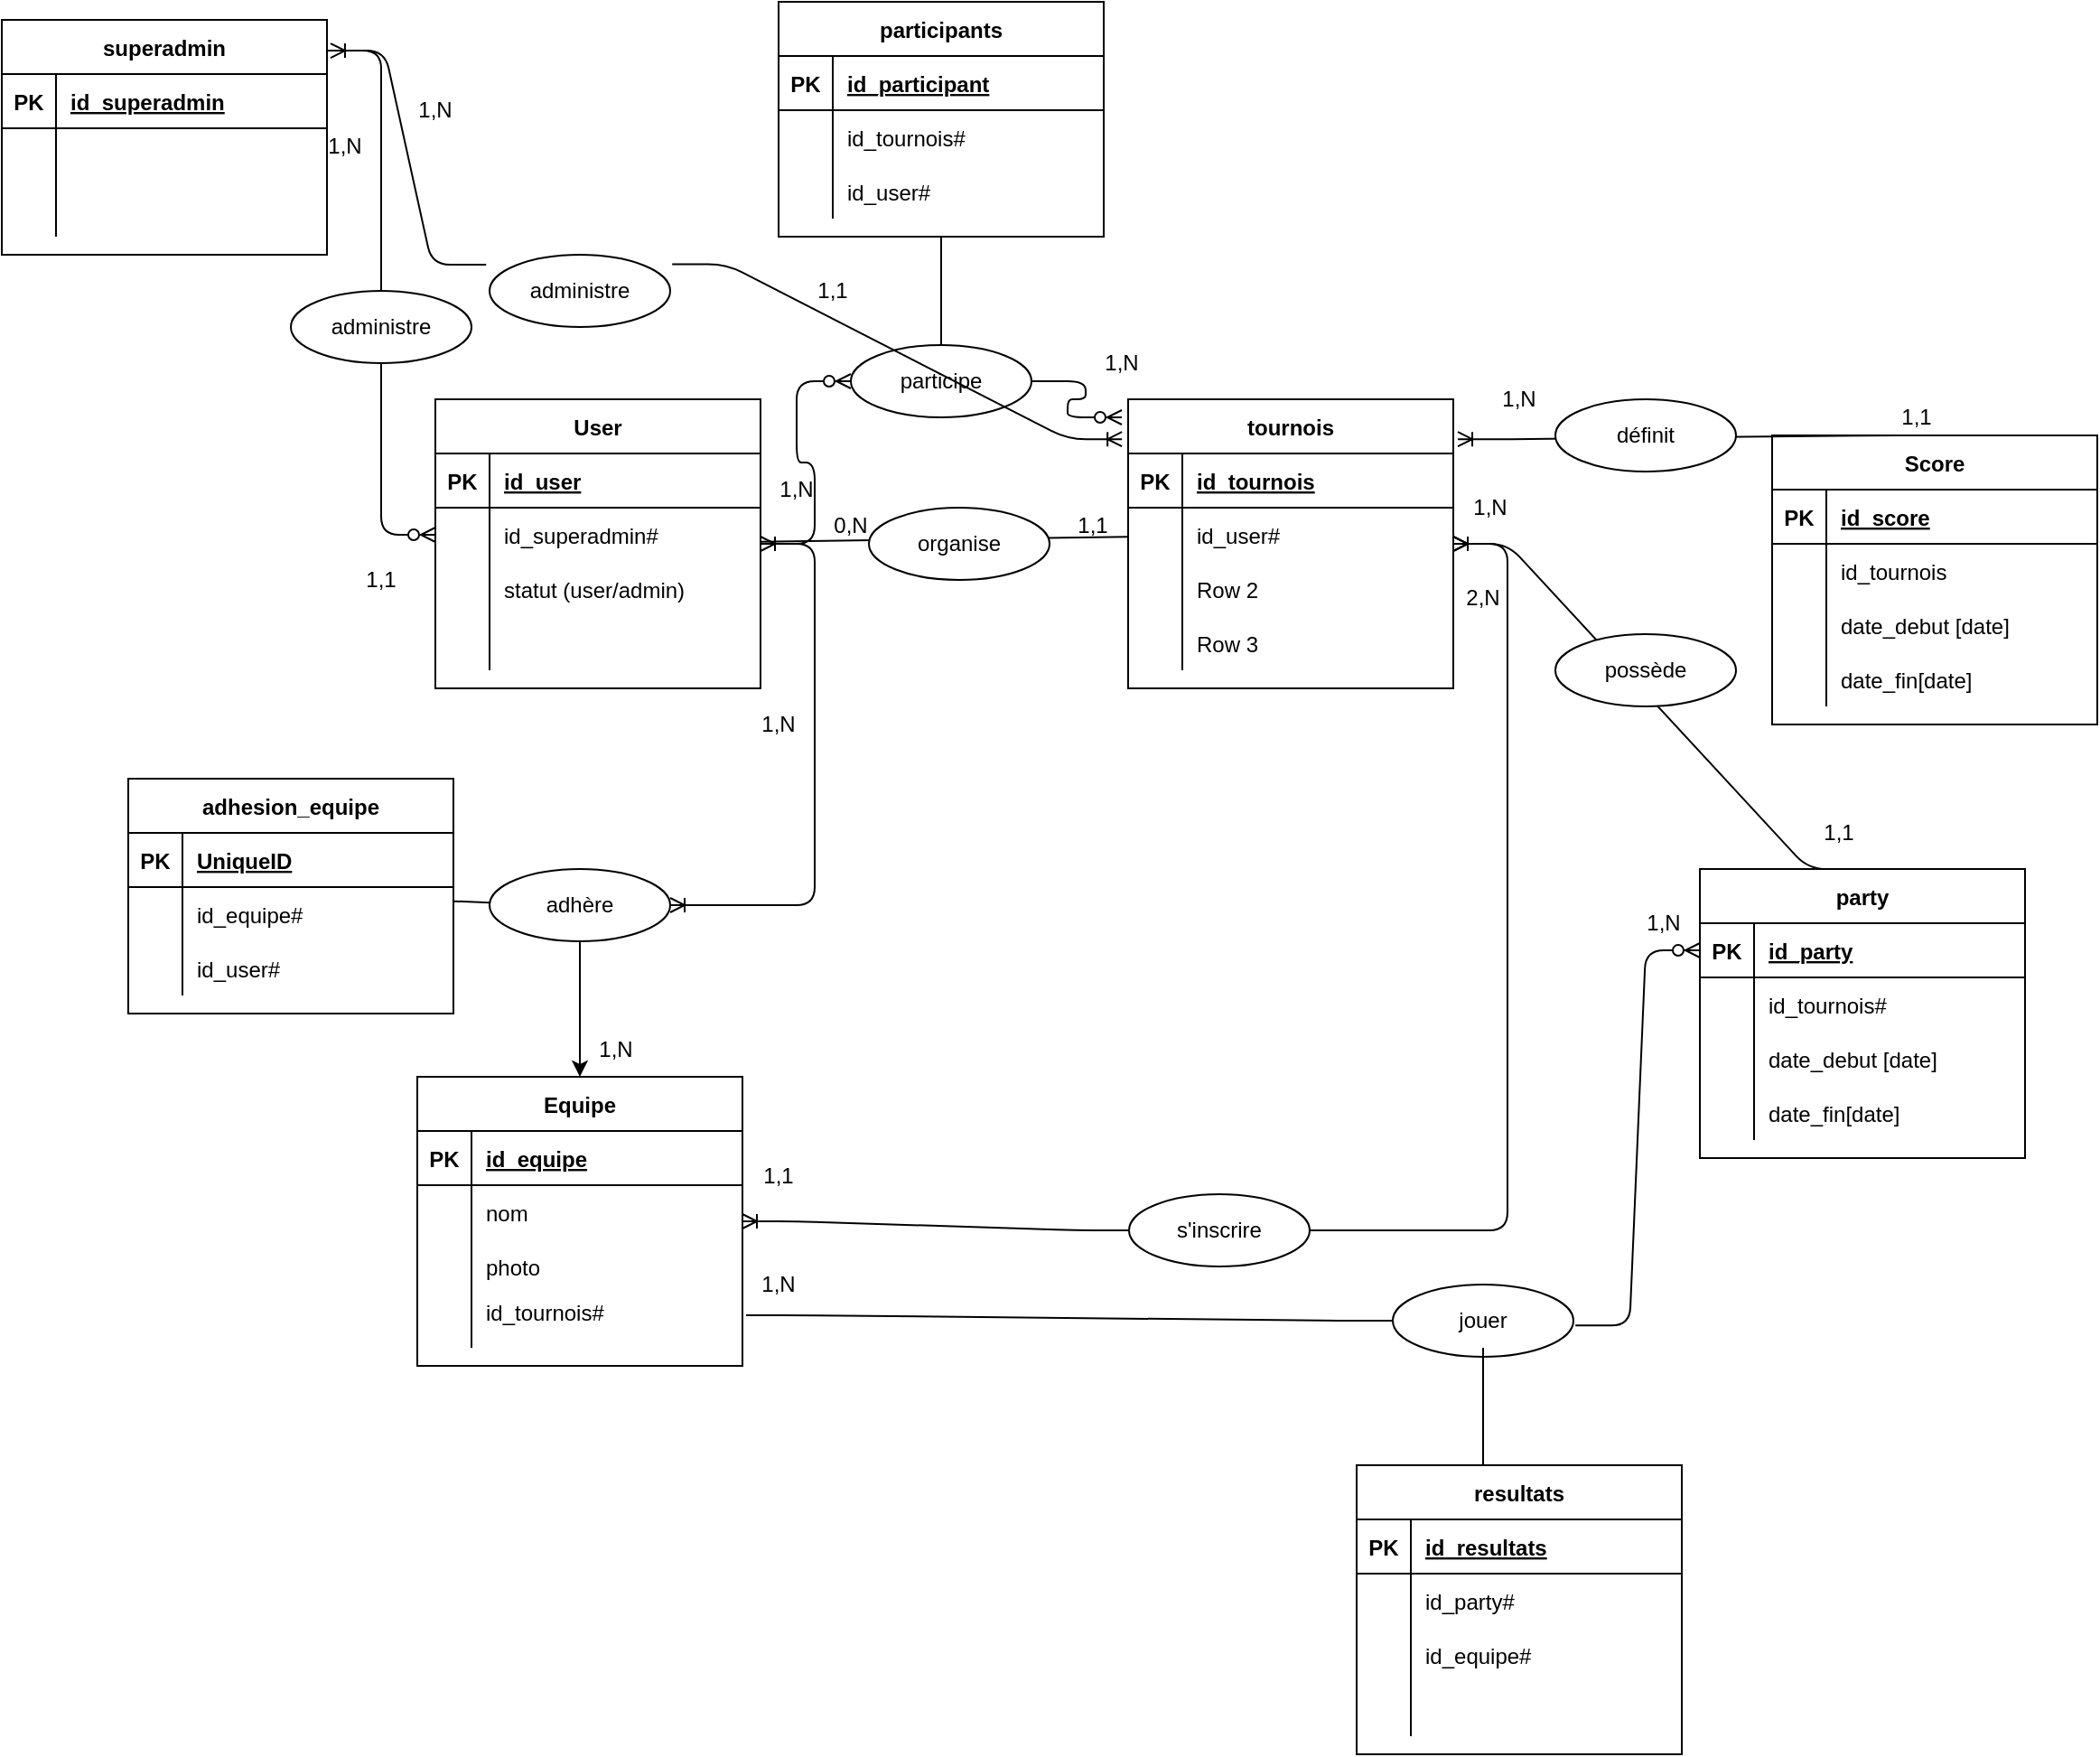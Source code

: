 <mxfile version="15.0.2" type="github">
  <diagram id="LHHhkdgvJ5AZlRCK52b9" name="Page-1">
    <mxGraphModel dx="1929" dy="572" grid="1" gridSize="10" guides="1" tooltips="1" connect="1" arrows="1" fold="1" page="1" pageScale="1" pageWidth="827" pageHeight="1169" math="0" shadow="0">
      <root>
        <mxCell id="0" />
        <mxCell id="1" parent="0" />
        <mxCell id="ABMfCjns19csXs6lVHj8-6" value="User" style="shape=table;startSize=30;container=1;collapsible=1;childLayout=tableLayout;fixedRows=1;rowLines=0;fontStyle=1;align=center;resizeLast=1;" parent="1" vertex="1">
          <mxGeometry x="50" y="360" width="180" height="160" as="geometry" />
        </mxCell>
        <mxCell id="ABMfCjns19csXs6lVHj8-7" value="" style="shape=partialRectangle;collapsible=0;dropTarget=0;pointerEvents=0;fillColor=none;top=0;left=0;bottom=1;right=0;points=[[0,0.5],[1,0.5]];portConstraint=eastwest;" parent="ABMfCjns19csXs6lVHj8-6" vertex="1">
          <mxGeometry y="30" width="180" height="30" as="geometry" />
        </mxCell>
        <mxCell id="ABMfCjns19csXs6lVHj8-8" value="PK" style="shape=partialRectangle;connectable=0;fillColor=none;top=0;left=0;bottom=0;right=0;fontStyle=1;overflow=hidden;" parent="ABMfCjns19csXs6lVHj8-7" vertex="1">
          <mxGeometry width="30" height="30" as="geometry" />
        </mxCell>
        <mxCell id="ABMfCjns19csXs6lVHj8-9" value="id_user" style="shape=partialRectangle;connectable=0;fillColor=none;top=0;left=0;bottom=0;right=0;align=left;spacingLeft=6;fontStyle=5;overflow=hidden;" parent="ABMfCjns19csXs6lVHj8-7" vertex="1">
          <mxGeometry x="30" width="150" height="30" as="geometry" />
        </mxCell>
        <mxCell id="ABMfCjns19csXs6lVHj8-10" value="" style="shape=partialRectangle;collapsible=0;dropTarget=0;pointerEvents=0;fillColor=none;top=0;left=0;bottom=0;right=0;points=[[0,0.5],[1,0.5]];portConstraint=eastwest;" parent="ABMfCjns19csXs6lVHj8-6" vertex="1">
          <mxGeometry y="60" width="180" height="30" as="geometry" />
        </mxCell>
        <mxCell id="ABMfCjns19csXs6lVHj8-11" value="" style="shape=partialRectangle;connectable=0;fillColor=none;top=0;left=0;bottom=0;right=0;editable=1;overflow=hidden;" parent="ABMfCjns19csXs6lVHj8-10" vertex="1">
          <mxGeometry width="30" height="30" as="geometry" />
        </mxCell>
        <mxCell id="ABMfCjns19csXs6lVHj8-12" value="id_superadmin#" style="shape=partialRectangle;connectable=0;fillColor=none;top=0;left=0;bottom=0;right=0;align=left;spacingLeft=6;overflow=hidden;" parent="ABMfCjns19csXs6lVHj8-10" vertex="1">
          <mxGeometry x="30" width="150" height="30" as="geometry" />
        </mxCell>
        <mxCell id="ABMfCjns19csXs6lVHj8-13" value="" style="shape=partialRectangle;collapsible=0;dropTarget=0;pointerEvents=0;fillColor=none;top=0;left=0;bottom=0;right=0;points=[[0,0.5],[1,0.5]];portConstraint=eastwest;" parent="ABMfCjns19csXs6lVHj8-6" vertex="1">
          <mxGeometry y="90" width="180" height="30" as="geometry" />
        </mxCell>
        <mxCell id="ABMfCjns19csXs6lVHj8-14" value="" style="shape=partialRectangle;connectable=0;fillColor=none;top=0;left=0;bottom=0;right=0;editable=1;overflow=hidden;" parent="ABMfCjns19csXs6lVHj8-13" vertex="1">
          <mxGeometry width="30" height="30" as="geometry" />
        </mxCell>
        <mxCell id="ABMfCjns19csXs6lVHj8-15" value="statut (user/admin)" style="shape=partialRectangle;connectable=0;fillColor=none;top=0;left=0;bottom=0;right=0;align=left;spacingLeft=6;overflow=hidden;" parent="ABMfCjns19csXs6lVHj8-13" vertex="1">
          <mxGeometry x="30" width="150" height="30" as="geometry" />
        </mxCell>
        <mxCell id="ABMfCjns19csXs6lVHj8-16" value="" style="shape=partialRectangle;collapsible=0;dropTarget=0;pointerEvents=0;fillColor=none;top=0;left=0;bottom=0;right=0;points=[[0,0.5],[1,0.5]];portConstraint=eastwest;" parent="ABMfCjns19csXs6lVHj8-6" vertex="1">
          <mxGeometry y="120" width="180" height="30" as="geometry" />
        </mxCell>
        <mxCell id="ABMfCjns19csXs6lVHj8-17" value="" style="shape=partialRectangle;connectable=0;fillColor=none;top=0;left=0;bottom=0;right=0;editable=1;overflow=hidden;" parent="ABMfCjns19csXs6lVHj8-16" vertex="1">
          <mxGeometry width="30" height="30" as="geometry" />
        </mxCell>
        <mxCell id="ABMfCjns19csXs6lVHj8-18" value="" style="shape=partialRectangle;connectable=0;fillColor=none;top=0;left=0;bottom=0;right=0;align=left;spacingLeft=6;overflow=hidden;" parent="ABMfCjns19csXs6lVHj8-16" vertex="1">
          <mxGeometry x="30" width="150" height="30" as="geometry" />
        </mxCell>
        <mxCell id="ABMfCjns19csXs6lVHj8-19" value="tournois" style="shape=table;startSize=30;container=1;collapsible=1;childLayout=tableLayout;fixedRows=1;rowLines=0;fontStyle=1;align=center;resizeLast=1;" parent="1" vertex="1">
          <mxGeometry x="433.5" y="360" width="180" height="160" as="geometry" />
        </mxCell>
        <mxCell id="ABMfCjns19csXs6lVHj8-20" value="" style="shape=partialRectangle;collapsible=0;dropTarget=0;pointerEvents=0;fillColor=none;top=0;left=0;bottom=1;right=0;points=[[0,0.5],[1,0.5]];portConstraint=eastwest;" parent="ABMfCjns19csXs6lVHj8-19" vertex="1">
          <mxGeometry y="30" width="180" height="30" as="geometry" />
        </mxCell>
        <mxCell id="ABMfCjns19csXs6lVHj8-21" value="PK" style="shape=partialRectangle;connectable=0;fillColor=none;top=0;left=0;bottom=0;right=0;fontStyle=1;overflow=hidden;" parent="ABMfCjns19csXs6lVHj8-20" vertex="1">
          <mxGeometry width="30" height="30" as="geometry" />
        </mxCell>
        <mxCell id="ABMfCjns19csXs6lVHj8-22" value="id_tournois" style="shape=partialRectangle;connectable=0;fillColor=none;top=0;left=0;bottom=0;right=0;align=left;spacingLeft=6;fontStyle=5;overflow=hidden;" parent="ABMfCjns19csXs6lVHj8-20" vertex="1">
          <mxGeometry x="30" width="150" height="30" as="geometry" />
        </mxCell>
        <mxCell id="ABMfCjns19csXs6lVHj8-23" value="" style="shape=partialRectangle;collapsible=0;dropTarget=0;pointerEvents=0;fillColor=none;top=0;left=0;bottom=0;right=0;points=[[0,0.5],[1,0.5]];portConstraint=eastwest;" parent="ABMfCjns19csXs6lVHj8-19" vertex="1">
          <mxGeometry y="60" width="180" height="30" as="geometry" />
        </mxCell>
        <mxCell id="ABMfCjns19csXs6lVHj8-24" value="" style="shape=partialRectangle;connectable=0;fillColor=none;top=0;left=0;bottom=0;right=0;editable=1;overflow=hidden;" parent="ABMfCjns19csXs6lVHj8-23" vertex="1">
          <mxGeometry width="30" height="30" as="geometry" />
        </mxCell>
        <mxCell id="ABMfCjns19csXs6lVHj8-25" value="id_user#" style="shape=partialRectangle;connectable=0;fillColor=none;top=0;left=0;bottom=0;right=0;align=left;spacingLeft=6;overflow=hidden;" parent="ABMfCjns19csXs6lVHj8-23" vertex="1">
          <mxGeometry x="30" width="150" height="30" as="geometry" />
        </mxCell>
        <mxCell id="ABMfCjns19csXs6lVHj8-26" value="" style="shape=partialRectangle;collapsible=0;dropTarget=0;pointerEvents=0;fillColor=none;top=0;left=0;bottom=0;right=0;points=[[0,0.5],[1,0.5]];portConstraint=eastwest;" parent="ABMfCjns19csXs6lVHj8-19" vertex="1">
          <mxGeometry y="90" width="180" height="30" as="geometry" />
        </mxCell>
        <mxCell id="ABMfCjns19csXs6lVHj8-27" value="" style="shape=partialRectangle;connectable=0;fillColor=none;top=0;left=0;bottom=0;right=0;editable=1;overflow=hidden;" parent="ABMfCjns19csXs6lVHj8-26" vertex="1">
          <mxGeometry width="30" height="30" as="geometry" />
        </mxCell>
        <mxCell id="ABMfCjns19csXs6lVHj8-28" value="Row 2" style="shape=partialRectangle;connectable=0;fillColor=none;top=0;left=0;bottom=0;right=0;align=left;spacingLeft=6;overflow=hidden;" parent="ABMfCjns19csXs6lVHj8-26" vertex="1">
          <mxGeometry x="30" width="150" height="30" as="geometry" />
        </mxCell>
        <mxCell id="ABMfCjns19csXs6lVHj8-29" value="" style="shape=partialRectangle;collapsible=0;dropTarget=0;pointerEvents=0;fillColor=none;top=0;left=0;bottom=0;right=0;points=[[0,0.5],[1,0.5]];portConstraint=eastwest;" parent="ABMfCjns19csXs6lVHj8-19" vertex="1">
          <mxGeometry y="120" width="180" height="30" as="geometry" />
        </mxCell>
        <mxCell id="ABMfCjns19csXs6lVHj8-30" value="" style="shape=partialRectangle;connectable=0;fillColor=none;top=0;left=0;bottom=0;right=0;editable=1;overflow=hidden;" parent="ABMfCjns19csXs6lVHj8-29" vertex="1">
          <mxGeometry width="30" height="30" as="geometry" />
        </mxCell>
        <mxCell id="ABMfCjns19csXs6lVHj8-31" value="Row 3" style="shape=partialRectangle;connectable=0;fillColor=none;top=0;left=0;bottom=0;right=0;align=left;spacingLeft=6;overflow=hidden;" parent="ABMfCjns19csXs6lVHj8-29" vertex="1">
          <mxGeometry x="30" width="150" height="30" as="geometry" />
        </mxCell>
        <mxCell id="ABMfCjns19csXs6lVHj8-37" value="" style="endArrow=none;html=1;rounded=0;" parent="1" source="ABMfCjns19csXs6lVHj8-6" target="ABMfCjns19csXs6lVHj8-23" edge="1">
          <mxGeometry relative="1" as="geometry">
            <mxPoint x="230" y="440" as="sourcePoint" />
            <mxPoint x="370" y="440" as="targetPoint" />
          </mxGeometry>
        </mxCell>
        <mxCell id="ABMfCjns19csXs6lVHj8-33" value="organise" style="ellipse;whiteSpace=wrap;html=1;align=center;" parent="1" vertex="1">
          <mxGeometry x="290" y="420" width="100" height="40" as="geometry" />
        </mxCell>
        <mxCell id="ABMfCjns19csXs6lVHj8-38" value="1,N" style="text;html=1;strokeColor=none;fillColor=none;align=center;verticalAlign=middle;whiteSpace=wrap;rounded=0;" parent="1" vertex="1">
          <mxGeometry x="613.5" y="410" width="40" height="20" as="geometry" />
        </mxCell>
        <mxCell id="ABMfCjns19csXs6lVHj8-39" value="1,1" style="text;html=1;strokeColor=none;fillColor=none;align=center;verticalAlign=middle;whiteSpace=wrap;rounded=0;" parent="1" vertex="1">
          <mxGeometry x="394" y="420" width="40" height="20" as="geometry" />
        </mxCell>
        <mxCell id="ABMfCjns19csXs6lVHj8-40" value="party" style="shape=table;startSize=30;container=1;collapsible=1;childLayout=tableLayout;fixedRows=1;rowLines=0;fontStyle=1;align=center;resizeLast=1;" parent="1" vertex="1">
          <mxGeometry x="750" y="620" width="180" height="160" as="geometry" />
        </mxCell>
        <mxCell id="ABMfCjns19csXs6lVHj8-41" value="" style="shape=partialRectangle;collapsible=0;dropTarget=0;pointerEvents=0;fillColor=none;top=0;left=0;bottom=1;right=0;points=[[0,0.5],[1,0.5]];portConstraint=eastwest;" parent="ABMfCjns19csXs6lVHj8-40" vertex="1">
          <mxGeometry y="30" width="180" height="30" as="geometry" />
        </mxCell>
        <mxCell id="ABMfCjns19csXs6lVHj8-42" value="PK" style="shape=partialRectangle;connectable=0;fillColor=none;top=0;left=0;bottom=0;right=0;fontStyle=1;overflow=hidden;" parent="ABMfCjns19csXs6lVHj8-41" vertex="1">
          <mxGeometry width="30" height="30" as="geometry" />
        </mxCell>
        <mxCell id="ABMfCjns19csXs6lVHj8-43" value="id_party" style="shape=partialRectangle;connectable=0;fillColor=none;top=0;left=0;bottom=0;right=0;align=left;spacingLeft=6;fontStyle=5;overflow=hidden;" parent="ABMfCjns19csXs6lVHj8-41" vertex="1">
          <mxGeometry x="30" width="150" height="30" as="geometry" />
        </mxCell>
        <mxCell id="ABMfCjns19csXs6lVHj8-44" value="" style="shape=partialRectangle;collapsible=0;dropTarget=0;pointerEvents=0;fillColor=none;top=0;left=0;bottom=0;right=0;points=[[0,0.5],[1,0.5]];portConstraint=eastwest;" parent="ABMfCjns19csXs6lVHj8-40" vertex="1">
          <mxGeometry y="60" width="180" height="30" as="geometry" />
        </mxCell>
        <mxCell id="ABMfCjns19csXs6lVHj8-45" value="" style="shape=partialRectangle;connectable=0;fillColor=none;top=0;left=0;bottom=0;right=0;editable=1;overflow=hidden;" parent="ABMfCjns19csXs6lVHj8-44" vertex="1">
          <mxGeometry width="30" height="30" as="geometry" />
        </mxCell>
        <mxCell id="ABMfCjns19csXs6lVHj8-46" value="id_tournois#" style="shape=partialRectangle;connectable=0;fillColor=none;top=0;left=0;bottom=0;right=0;align=left;spacingLeft=6;overflow=hidden;" parent="ABMfCjns19csXs6lVHj8-44" vertex="1">
          <mxGeometry x="30" width="150" height="30" as="geometry" />
        </mxCell>
        <mxCell id="ABMfCjns19csXs6lVHj8-47" value="" style="shape=partialRectangle;collapsible=0;dropTarget=0;pointerEvents=0;fillColor=none;top=0;left=0;bottom=0;right=0;points=[[0,0.5],[1,0.5]];portConstraint=eastwest;" parent="ABMfCjns19csXs6lVHj8-40" vertex="1">
          <mxGeometry y="90" width="180" height="30" as="geometry" />
        </mxCell>
        <mxCell id="ABMfCjns19csXs6lVHj8-48" value="" style="shape=partialRectangle;connectable=0;fillColor=none;top=0;left=0;bottom=0;right=0;editable=1;overflow=hidden;" parent="ABMfCjns19csXs6lVHj8-47" vertex="1">
          <mxGeometry width="30" height="30" as="geometry" />
        </mxCell>
        <mxCell id="ABMfCjns19csXs6lVHj8-49" value="date_debut [date]" style="shape=partialRectangle;connectable=0;fillColor=none;top=0;left=0;bottom=0;right=0;align=left;spacingLeft=6;overflow=hidden;" parent="ABMfCjns19csXs6lVHj8-47" vertex="1">
          <mxGeometry x="30" width="150" height="30" as="geometry" />
        </mxCell>
        <mxCell id="ABMfCjns19csXs6lVHj8-50" value="" style="shape=partialRectangle;collapsible=0;dropTarget=0;pointerEvents=0;fillColor=none;top=0;left=0;bottom=0;right=0;points=[[0,0.5],[1,0.5]];portConstraint=eastwest;" parent="ABMfCjns19csXs6lVHj8-40" vertex="1">
          <mxGeometry y="120" width="180" height="30" as="geometry" />
        </mxCell>
        <mxCell id="ABMfCjns19csXs6lVHj8-51" value="" style="shape=partialRectangle;connectable=0;fillColor=none;top=0;left=0;bottom=0;right=0;editable=1;overflow=hidden;" parent="ABMfCjns19csXs6lVHj8-50" vertex="1">
          <mxGeometry width="30" height="30" as="geometry" />
        </mxCell>
        <mxCell id="ABMfCjns19csXs6lVHj8-52" value="date_fin[date]" style="shape=partialRectangle;connectable=0;fillColor=none;top=0;left=0;bottom=0;right=0;align=left;spacingLeft=6;overflow=hidden;" parent="ABMfCjns19csXs6lVHj8-50" vertex="1">
          <mxGeometry x="30" width="150" height="30" as="geometry" />
        </mxCell>
        <mxCell id="ABMfCjns19csXs6lVHj8-57" value="0,N" style="text;html=1;strokeColor=none;fillColor=none;align=center;verticalAlign=middle;whiteSpace=wrap;rounded=0;" parent="1" vertex="1">
          <mxGeometry x="260" y="420" width="40" height="20" as="geometry" />
        </mxCell>
        <mxCell id="ABMfCjns19csXs6lVHj8-58" value="1,1" style="text;html=1;strokeColor=none;fillColor=none;align=center;verticalAlign=middle;whiteSpace=wrap;rounded=0;" parent="1" vertex="1">
          <mxGeometry x="807" y="590" width="40" height="20" as="geometry" />
        </mxCell>
        <mxCell id="ABMfCjns19csXs6lVHj8-65" value="" style="edgeStyle=entityRelationEdgeStyle;fontSize=12;html=1;endArrow=ERoneToMany;exitX=0.5;exitY=0;exitDx=0;exitDy=0;" parent="1" source="ABMfCjns19csXs6lVHj8-40" target="ABMfCjns19csXs6lVHj8-19" edge="1">
          <mxGeometry width="100" height="100" relative="1" as="geometry">
            <mxPoint x="380" y="650" as="sourcePoint" />
            <mxPoint x="600" y="380" as="targetPoint" />
          </mxGeometry>
        </mxCell>
        <mxCell id="ABMfCjns19csXs6lVHj8-69" value="1,N" style="text;html=1;strokeColor=none;fillColor=none;align=center;verticalAlign=middle;whiteSpace=wrap;rounded=0;" parent="1" vertex="1">
          <mxGeometry x="630" y="350" width="40" height="20" as="geometry" />
        </mxCell>
        <mxCell id="ABMfCjns19csXs6lVHj8-70" value="Score" style="shape=table;startSize=30;container=1;collapsible=1;childLayout=tableLayout;fixedRows=1;rowLines=0;fontStyle=1;align=center;resizeLast=1;" parent="1" vertex="1">
          <mxGeometry x="790" y="380" width="180" height="160" as="geometry" />
        </mxCell>
        <mxCell id="ABMfCjns19csXs6lVHj8-71" value="" style="shape=partialRectangle;collapsible=0;dropTarget=0;pointerEvents=0;fillColor=none;top=0;left=0;bottom=1;right=0;points=[[0,0.5],[1,0.5]];portConstraint=eastwest;" parent="ABMfCjns19csXs6lVHj8-70" vertex="1">
          <mxGeometry y="30" width="180" height="30" as="geometry" />
        </mxCell>
        <mxCell id="ABMfCjns19csXs6lVHj8-72" value="PK" style="shape=partialRectangle;connectable=0;fillColor=none;top=0;left=0;bottom=0;right=0;fontStyle=1;overflow=hidden;" parent="ABMfCjns19csXs6lVHj8-71" vertex="1">
          <mxGeometry width="30" height="30" as="geometry" />
        </mxCell>
        <mxCell id="ABMfCjns19csXs6lVHj8-73" value="id_score" style="shape=partialRectangle;connectable=0;fillColor=none;top=0;left=0;bottom=0;right=0;align=left;spacingLeft=6;fontStyle=5;overflow=hidden;" parent="ABMfCjns19csXs6lVHj8-71" vertex="1">
          <mxGeometry x="30" width="150" height="30" as="geometry" />
        </mxCell>
        <mxCell id="ABMfCjns19csXs6lVHj8-74" value="" style="shape=partialRectangle;collapsible=0;dropTarget=0;pointerEvents=0;fillColor=none;top=0;left=0;bottom=0;right=0;points=[[0,0.5],[1,0.5]];portConstraint=eastwest;" parent="ABMfCjns19csXs6lVHj8-70" vertex="1">
          <mxGeometry y="60" width="180" height="30" as="geometry" />
        </mxCell>
        <mxCell id="ABMfCjns19csXs6lVHj8-75" value="" style="shape=partialRectangle;connectable=0;fillColor=none;top=0;left=0;bottom=0;right=0;editable=1;overflow=hidden;" parent="ABMfCjns19csXs6lVHj8-74" vertex="1">
          <mxGeometry width="30" height="30" as="geometry" />
        </mxCell>
        <mxCell id="ABMfCjns19csXs6lVHj8-76" value="id_tournois" style="shape=partialRectangle;connectable=0;fillColor=none;top=0;left=0;bottom=0;right=0;align=left;spacingLeft=6;overflow=hidden;" parent="ABMfCjns19csXs6lVHj8-74" vertex="1">
          <mxGeometry x="30" width="150" height="30" as="geometry" />
        </mxCell>
        <mxCell id="ABMfCjns19csXs6lVHj8-77" value="" style="shape=partialRectangle;collapsible=0;dropTarget=0;pointerEvents=0;fillColor=none;top=0;left=0;bottom=0;right=0;points=[[0,0.5],[1,0.5]];portConstraint=eastwest;" parent="ABMfCjns19csXs6lVHj8-70" vertex="1">
          <mxGeometry y="90" width="180" height="30" as="geometry" />
        </mxCell>
        <mxCell id="ABMfCjns19csXs6lVHj8-78" value="" style="shape=partialRectangle;connectable=0;fillColor=none;top=0;left=0;bottom=0;right=0;editable=1;overflow=hidden;" parent="ABMfCjns19csXs6lVHj8-77" vertex="1">
          <mxGeometry width="30" height="30" as="geometry" />
        </mxCell>
        <mxCell id="ABMfCjns19csXs6lVHj8-79" value="date_debut [date]" style="shape=partialRectangle;connectable=0;fillColor=none;top=0;left=0;bottom=0;right=0;align=left;spacingLeft=6;overflow=hidden;" parent="ABMfCjns19csXs6lVHj8-77" vertex="1">
          <mxGeometry x="30" width="150" height="30" as="geometry" />
        </mxCell>
        <mxCell id="ABMfCjns19csXs6lVHj8-80" value="" style="shape=partialRectangle;collapsible=0;dropTarget=0;pointerEvents=0;fillColor=none;top=0;left=0;bottom=0;right=0;points=[[0,0.5],[1,0.5]];portConstraint=eastwest;" parent="ABMfCjns19csXs6lVHj8-70" vertex="1">
          <mxGeometry y="120" width="180" height="30" as="geometry" />
        </mxCell>
        <mxCell id="ABMfCjns19csXs6lVHj8-81" value="" style="shape=partialRectangle;connectable=0;fillColor=none;top=0;left=0;bottom=0;right=0;editable=1;overflow=hidden;" parent="ABMfCjns19csXs6lVHj8-80" vertex="1">
          <mxGeometry width="30" height="30" as="geometry" />
        </mxCell>
        <mxCell id="ABMfCjns19csXs6lVHj8-82" value="date_fin[date]" style="shape=partialRectangle;connectable=0;fillColor=none;top=0;left=0;bottom=0;right=0;align=left;spacingLeft=6;overflow=hidden;" parent="ABMfCjns19csXs6lVHj8-80" vertex="1">
          <mxGeometry x="30" width="150" height="30" as="geometry" />
        </mxCell>
        <mxCell id="ABMfCjns19csXs6lVHj8-83" value="1,1" style="text;html=1;strokeColor=none;fillColor=none;align=center;verticalAlign=middle;whiteSpace=wrap;rounded=0;" parent="1" vertex="1">
          <mxGeometry x="850" y="360" width="40" height="20" as="geometry" />
        </mxCell>
        <mxCell id="ABMfCjns19csXs6lVHj8-84" value="" style="edgeStyle=entityRelationEdgeStyle;fontSize=12;html=1;endArrow=ERoneToMany;exitX=0.5;exitY=0;exitDx=0;exitDy=0;entryX=1.014;entryY=0.138;entryDx=0;entryDy=0;entryPerimeter=0;" parent="1" source="ABMfCjns19csXs6lVHj8-70" target="ABMfCjns19csXs6lVHj8-19" edge="1">
          <mxGeometry width="100" height="100" relative="1" as="geometry">
            <mxPoint x="580" y="660" as="sourcePoint" />
            <mxPoint x="813.5" y="450" as="targetPoint" />
          </mxGeometry>
        </mxCell>
        <mxCell id="ABMfCjns19csXs6lVHj8-85" value="définit" style="ellipse;whiteSpace=wrap;html=1;align=center;" parent="1" vertex="1">
          <mxGeometry x="670" y="360" width="100" height="40" as="geometry" />
        </mxCell>
        <mxCell id="ABMfCjns19csXs6lVHj8-91" value="1,N" style="text;html=1;strokeColor=none;fillColor=none;align=center;verticalAlign=middle;whiteSpace=wrap;rounded=0;" parent="1" vertex="1">
          <mxGeometry x="130" y="710" width="40" height="20" as="geometry" />
        </mxCell>
        <mxCell id="ABMfCjns19csXs6lVHj8-92" value="" style="edgeStyle=entityRelationEdgeStyle;fontSize=12;html=1;endArrow=ERoneToMany;startArrow=none;" parent="1" source="ABMfCjns19csXs6lVHj8-130" target="ABMfCjns19csXs6lVHj8-19" edge="1">
          <mxGeometry width="100" height="100" relative="1" as="geometry">
            <mxPoint x="653.5" y="710" as="sourcePoint" />
            <mxPoint x="480" y="550" as="targetPoint" />
          </mxGeometry>
        </mxCell>
        <mxCell id="ABMfCjns19csXs6lVHj8-108" value="Equipe" style="shape=table;startSize=30;container=1;collapsible=1;childLayout=tableLayout;fixedRows=1;rowLines=0;fontStyle=1;align=center;resizeLast=1;" parent="1" vertex="1">
          <mxGeometry x="40" y="735" width="180" height="160" as="geometry" />
        </mxCell>
        <mxCell id="ABMfCjns19csXs6lVHj8-109" value="" style="shape=partialRectangle;collapsible=0;dropTarget=0;pointerEvents=0;fillColor=none;top=0;left=0;bottom=1;right=0;points=[[0,0.5],[1,0.5]];portConstraint=eastwest;" parent="ABMfCjns19csXs6lVHj8-108" vertex="1">
          <mxGeometry y="30" width="180" height="30" as="geometry" />
        </mxCell>
        <mxCell id="ABMfCjns19csXs6lVHj8-110" value="PK" style="shape=partialRectangle;connectable=0;fillColor=none;top=0;left=0;bottom=0;right=0;fontStyle=1;overflow=hidden;" parent="ABMfCjns19csXs6lVHj8-109" vertex="1">
          <mxGeometry width="30" height="30" as="geometry" />
        </mxCell>
        <mxCell id="ABMfCjns19csXs6lVHj8-111" value="id_equipe" style="shape=partialRectangle;connectable=0;fillColor=none;top=0;left=0;bottom=0;right=0;align=left;spacingLeft=6;fontStyle=5;overflow=hidden;" parent="ABMfCjns19csXs6lVHj8-109" vertex="1">
          <mxGeometry x="30" width="150" height="30" as="geometry" />
        </mxCell>
        <mxCell id="ABMfCjns19csXs6lVHj8-112" value="" style="shape=partialRectangle;collapsible=0;dropTarget=0;pointerEvents=0;fillColor=none;top=0;left=0;bottom=0;right=0;points=[[0,0.5],[1,0.5]];portConstraint=eastwest;" parent="ABMfCjns19csXs6lVHj8-108" vertex="1">
          <mxGeometry y="60" width="180" height="30" as="geometry" />
        </mxCell>
        <mxCell id="ABMfCjns19csXs6lVHj8-113" value="" style="shape=partialRectangle;connectable=0;fillColor=none;top=0;left=0;bottom=0;right=0;editable=1;overflow=hidden;" parent="ABMfCjns19csXs6lVHj8-112" vertex="1">
          <mxGeometry width="30" height="30" as="geometry" />
        </mxCell>
        <mxCell id="ABMfCjns19csXs6lVHj8-114" value="nom" style="shape=partialRectangle;connectable=0;fillColor=none;top=0;left=0;bottom=0;right=0;align=left;spacingLeft=6;overflow=hidden;" parent="ABMfCjns19csXs6lVHj8-112" vertex="1">
          <mxGeometry x="30" width="150" height="30" as="geometry" />
        </mxCell>
        <mxCell id="ABMfCjns19csXs6lVHj8-115" value="" style="shape=partialRectangle;collapsible=0;dropTarget=0;pointerEvents=0;fillColor=none;top=0;left=0;bottom=0;right=0;points=[[0,0.5],[1,0.5]];portConstraint=eastwest;" parent="ABMfCjns19csXs6lVHj8-108" vertex="1">
          <mxGeometry y="90" width="180" height="30" as="geometry" />
        </mxCell>
        <mxCell id="ABMfCjns19csXs6lVHj8-116" value="" style="shape=partialRectangle;connectable=0;fillColor=none;top=0;left=0;bottom=0;right=0;editable=1;overflow=hidden;" parent="ABMfCjns19csXs6lVHj8-115" vertex="1">
          <mxGeometry width="30" height="30" as="geometry" />
        </mxCell>
        <mxCell id="ABMfCjns19csXs6lVHj8-117" value="photo" style="shape=partialRectangle;connectable=0;fillColor=none;top=0;left=0;bottom=0;right=0;align=left;spacingLeft=6;overflow=hidden;" parent="ABMfCjns19csXs6lVHj8-115" vertex="1">
          <mxGeometry x="30" width="150" height="30" as="geometry" />
        </mxCell>
        <mxCell id="ABMfCjns19csXs6lVHj8-118" value="" style="shape=partialRectangle;collapsible=0;dropTarget=0;pointerEvents=0;fillColor=none;top=0;left=0;bottom=0;right=0;points=[[0,0.5],[1,0.5]];portConstraint=eastwest;" parent="ABMfCjns19csXs6lVHj8-108" vertex="1">
          <mxGeometry y="120" width="180" height="30" as="geometry" />
        </mxCell>
        <mxCell id="ABMfCjns19csXs6lVHj8-119" value="" style="shape=partialRectangle;connectable=0;fillColor=none;top=0;left=0;bottom=0;right=0;editable=1;overflow=hidden;" parent="ABMfCjns19csXs6lVHj8-118" vertex="1">
          <mxGeometry width="30" height="30" as="geometry" />
        </mxCell>
        <mxCell id="ABMfCjns19csXs6lVHj8-120" value="" style="shape=partialRectangle;connectable=0;fillColor=none;top=0;left=0;bottom=0;right=0;align=left;spacingLeft=6;overflow=hidden;" parent="ABMfCjns19csXs6lVHj8-118" vertex="1">
          <mxGeometry x="30" width="150" height="30" as="geometry" />
        </mxCell>
        <mxCell id="ABMfCjns19csXs6lVHj8-121" value="" style="edgeStyle=entityRelationEdgeStyle;fontSize=12;html=1;endArrow=none;startArrow=ERoneToMany;entryX=0;entryY=0.5;entryDx=0;entryDy=0;" parent="1" source="ABMfCjns19csXs6lVHj8-108" target="ABMfCjns19csXs6lVHj8-130" edge="1">
          <mxGeometry width="100" height="100" relative="1" as="geometry">
            <mxPoint x="460" y="715" as="sourcePoint" />
            <mxPoint x="510" y="640" as="targetPoint" />
          </mxGeometry>
        </mxCell>
        <mxCell id="ABMfCjns19csXs6lVHj8-130" value="s&#39;inscrire" style="ellipse;whiteSpace=wrap;html=1;align=center;" parent="1" vertex="1">
          <mxGeometry x="434" y="800" width="100" height="40" as="geometry" />
        </mxCell>
        <mxCell id="ABMfCjns19csXs6lVHj8-131" value="2,N" style="text;html=1;strokeColor=none;fillColor=none;align=center;verticalAlign=middle;whiteSpace=wrap;rounded=0;" parent="1" vertex="1">
          <mxGeometry x="610" y="460" width="40" height="20" as="geometry" />
        </mxCell>
        <mxCell id="ABMfCjns19csXs6lVHj8-132" value="1,1" style="text;html=1;strokeColor=none;fillColor=none;align=center;verticalAlign=middle;whiteSpace=wrap;rounded=0;" parent="1" vertex="1">
          <mxGeometry x="220" y="780" width="40" height="20" as="geometry" />
        </mxCell>
        <mxCell id="ABMfCjns19csXs6lVHj8-156" value="" style="edgeStyle=entityRelationEdgeStyle;fontSize=12;html=1;endArrow=ERoneToMany;startArrow=ERoneToMany;" parent="1" source="ABMfCjns19csXs6lVHj8-6" target="ABMfCjns19csXs6lVHj8-125" edge="1">
          <mxGeometry width="100" height="100" relative="1" as="geometry">
            <mxPoint x="410" y="690" as="sourcePoint" />
            <mxPoint x="430" y="500" as="targetPoint" />
          </mxGeometry>
        </mxCell>
        <mxCell id="ABMfCjns19csXs6lVHj8-160" style="edgeStyle=orthogonalEdgeStyle;rounded=0;orthogonalLoop=1;jettySize=auto;html=1;" parent="1" source="ABMfCjns19csXs6lVHj8-125" target="ABMfCjns19csXs6lVHj8-108" edge="1">
          <mxGeometry relative="1" as="geometry" />
        </mxCell>
        <mxCell id="ABMfCjns19csXs6lVHj8-125" value="adhère" style="ellipse;whiteSpace=wrap;html=1;align=center;" parent="1" vertex="1">
          <mxGeometry x="80" y="620" width="100" height="40" as="geometry" />
        </mxCell>
        <mxCell id="ABMfCjns19csXs6lVHj8-162" value="" style="shape=partialRectangle;collapsible=0;dropTarget=0;pointerEvents=0;fillColor=none;top=0;left=0;bottom=0;right=0;points=[[0,0.5],[1,0.5]];portConstraint=eastwest;" parent="1" vertex="1">
          <mxGeometry x="40" y="850" width="180" height="30" as="geometry" />
        </mxCell>
        <mxCell id="ABMfCjns19csXs6lVHj8-163" value="" style="shape=partialRectangle;connectable=0;fillColor=none;top=0;left=0;bottom=0;right=0;editable=1;overflow=hidden;" parent="ABMfCjns19csXs6lVHj8-162" vertex="1">
          <mxGeometry width="30" height="30" as="geometry" />
        </mxCell>
        <mxCell id="ABMfCjns19csXs6lVHj8-164" value="id_tournois#" style="shape=partialRectangle;connectable=0;fillColor=none;top=0;left=0;bottom=0;right=0;align=left;spacingLeft=6;overflow=hidden;" parent="ABMfCjns19csXs6lVHj8-162" vertex="1">
          <mxGeometry x="30" width="150" height="30" as="geometry" />
        </mxCell>
        <mxCell id="6Eq5jQaVj0MDKlvztOb3-2" value="" style="edgeStyle=entityRelationEdgeStyle;fontSize=12;html=1;endArrow=ERzeroToMany;endFill=1;entryX=0;entryY=0.5;entryDx=0;entryDy=0;" edge="1" parent="1" source="ABMfCjns19csXs6lVHj8-6" target="6Eq5jQaVj0MDKlvztOb3-3">
          <mxGeometry width="100" height="100" relative="1" as="geometry">
            <mxPoint x="530" y="650" as="sourcePoint" />
            <mxPoint x="360" y="650" as="targetPoint" />
          </mxGeometry>
        </mxCell>
        <mxCell id="6Eq5jQaVj0MDKlvztOb3-3" value="participe" style="ellipse;whiteSpace=wrap;html=1;align=center;" vertex="1" parent="1">
          <mxGeometry x="280" y="330" width="100" height="40" as="geometry" />
        </mxCell>
        <mxCell id="6Eq5jQaVj0MDKlvztOb3-4" value="" style="edgeStyle=entityRelationEdgeStyle;fontSize=12;html=1;endArrow=ERzeroToMany;endFill=1;exitX=1;exitY=0.5;exitDx=0;exitDy=0;" edge="1" parent="1" source="6Eq5jQaVj0MDKlvztOb3-3">
          <mxGeometry width="100" height="100" relative="1" as="geometry">
            <mxPoint x="530" y="650" as="sourcePoint" />
            <mxPoint x="430" y="370" as="targetPoint" />
          </mxGeometry>
        </mxCell>
        <mxCell id="ABMfCjns19csXs6lVHj8-56" value="possède" style="ellipse;whiteSpace=wrap;html=1;align=center;" parent="1" vertex="1">
          <mxGeometry x="670" y="490" width="100" height="40" as="geometry" />
        </mxCell>
        <mxCell id="6Eq5jQaVj0MDKlvztOb3-6" value="1,N" style="text;html=1;strokeColor=none;fillColor=none;align=center;verticalAlign=middle;whiteSpace=wrap;rounded=0;" vertex="1" parent="1">
          <mxGeometry x="410" y="330" width="40" height="20" as="geometry" />
        </mxCell>
        <mxCell id="6Eq5jQaVj0MDKlvztOb3-7" value="1,N" style="text;html=1;strokeColor=none;fillColor=none;align=center;verticalAlign=middle;whiteSpace=wrap;rounded=0;" vertex="1" parent="1">
          <mxGeometry x="230" y="400" width="40" height="20" as="geometry" />
        </mxCell>
        <mxCell id="6Eq5jQaVj0MDKlvztOb3-8" value="participants" style="shape=table;startSize=30;container=1;collapsible=1;childLayout=tableLayout;fixedRows=1;rowLines=0;fontStyle=1;align=center;resizeLast=1;" vertex="1" parent="1">
          <mxGeometry x="240" y="140" width="180" height="130" as="geometry" />
        </mxCell>
        <mxCell id="6Eq5jQaVj0MDKlvztOb3-9" value="" style="shape=partialRectangle;collapsible=0;dropTarget=0;pointerEvents=0;fillColor=none;top=0;left=0;bottom=1;right=0;points=[[0,0.5],[1,0.5]];portConstraint=eastwest;" vertex="1" parent="6Eq5jQaVj0MDKlvztOb3-8">
          <mxGeometry y="30" width="180" height="30" as="geometry" />
        </mxCell>
        <mxCell id="6Eq5jQaVj0MDKlvztOb3-10" value="PK" style="shape=partialRectangle;connectable=0;fillColor=none;top=0;left=0;bottom=0;right=0;fontStyle=1;overflow=hidden;" vertex="1" parent="6Eq5jQaVj0MDKlvztOb3-9">
          <mxGeometry width="30" height="30" as="geometry" />
        </mxCell>
        <mxCell id="6Eq5jQaVj0MDKlvztOb3-11" value="id_participant" style="shape=partialRectangle;connectable=0;fillColor=none;top=0;left=0;bottom=0;right=0;align=left;spacingLeft=6;fontStyle=5;overflow=hidden;" vertex="1" parent="6Eq5jQaVj0MDKlvztOb3-9">
          <mxGeometry x="30" width="150" height="30" as="geometry" />
        </mxCell>
        <mxCell id="6Eq5jQaVj0MDKlvztOb3-12" value="" style="shape=partialRectangle;collapsible=0;dropTarget=0;pointerEvents=0;fillColor=none;top=0;left=0;bottom=0;right=0;points=[[0,0.5],[1,0.5]];portConstraint=eastwest;" vertex="1" parent="6Eq5jQaVj0MDKlvztOb3-8">
          <mxGeometry y="60" width="180" height="30" as="geometry" />
        </mxCell>
        <mxCell id="6Eq5jQaVj0MDKlvztOb3-13" value="" style="shape=partialRectangle;connectable=0;fillColor=none;top=0;left=0;bottom=0;right=0;editable=1;overflow=hidden;" vertex="1" parent="6Eq5jQaVj0MDKlvztOb3-12">
          <mxGeometry width="30" height="30" as="geometry" />
        </mxCell>
        <mxCell id="6Eq5jQaVj0MDKlvztOb3-14" value="id_tournois#" style="shape=partialRectangle;connectable=0;fillColor=none;top=0;left=0;bottom=0;right=0;align=left;spacingLeft=6;overflow=hidden;" vertex="1" parent="6Eq5jQaVj0MDKlvztOb3-12">
          <mxGeometry x="30" width="150" height="30" as="geometry" />
        </mxCell>
        <mxCell id="6Eq5jQaVj0MDKlvztOb3-15" value="" style="shape=partialRectangle;collapsible=0;dropTarget=0;pointerEvents=0;fillColor=none;top=0;left=0;bottom=0;right=0;points=[[0,0.5],[1,0.5]];portConstraint=eastwest;" vertex="1" parent="6Eq5jQaVj0MDKlvztOb3-8">
          <mxGeometry y="90" width="180" height="30" as="geometry" />
        </mxCell>
        <mxCell id="6Eq5jQaVj0MDKlvztOb3-16" value="" style="shape=partialRectangle;connectable=0;fillColor=none;top=0;left=0;bottom=0;right=0;editable=1;overflow=hidden;" vertex="1" parent="6Eq5jQaVj0MDKlvztOb3-15">
          <mxGeometry width="30" height="30" as="geometry" />
        </mxCell>
        <mxCell id="6Eq5jQaVj0MDKlvztOb3-17" value="id_user#" style="shape=partialRectangle;connectable=0;fillColor=none;top=0;left=0;bottom=0;right=0;align=left;spacingLeft=6;overflow=hidden;" vertex="1" parent="6Eq5jQaVj0MDKlvztOb3-15">
          <mxGeometry x="30" width="150" height="30" as="geometry" />
        </mxCell>
        <mxCell id="6Eq5jQaVj0MDKlvztOb3-21" value="" style="endArrow=none;html=1;rounded=0;" edge="1" parent="1" source="6Eq5jQaVj0MDKlvztOb3-3" target="6Eq5jQaVj0MDKlvztOb3-8">
          <mxGeometry relative="1" as="geometry">
            <mxPoint x="360" y="370" as="sourcePoint" />
            <mxPoint x="520" y="370" as="targetPoint" />
          </mxGeometry>
        </mxCell>
        <mxCell id="6Eq5jQaVj0MDKlvztOb3-25" value="1,N" style="text;html=1;strokeColor=none;fillColor=none;align=center;verticalAlign=middle;whiteSpace=wrap;rounded=0;" vertex="1" parent="1">
          <mxGeometry x="220" y="530" width="40" height="20" as="geometry" />
        </mxCell>
        <mxCell id="6Eq5jQaVj0MDKlvztOb3-27" value="adhesion_equipe" style="shape=table;startSize=30;container=1;collapsible=1;childLayout=tableLayout;fixedRows=1;rowLines=0;fontStyle=1;align=center;resizeLast=1;" vertex="1" parent="1">
          <mxGeometry x="-120" y="570" width="180" height="130" as="geometry" />
        </mxCell>
        <mxCell id="6Eq5jQaVj0MDKlvztOb3-28" value="" style="shape=partialRectangle;collapsible=0;dropTarget=0;pointerEvents=0;fillColor=none;top=0;left=0;bottom=1;right=0;points=[[0,0.5],[1,0.5]];portConstraint=eastwest;" vertex="1" parent="6Eq5jQaVj0MDKlvztOb3-27">
          <mxGeometry y="30" width="180" height="30" as="geometry" />
        </mxCell>
        <mxCell id="6Eq5jQaVj0MDKlvztOb3-29" value="PK" style="shape=partialRectangle;connectable=0;fillColor=none;top=0;left=0;bottom=0;right=0;fontStyle=1;overflow=hidden;" vertex="1" parent="6Eq5jQaVj0MDKlvztOb3-28">
          <mxGeometry width="30" height="30" as="geometry" />
        </mxCell>
        <mxCell id="6Eq5jQaVj0MDKlvztOb3-30" value="UniqueID" style="shape=partialRectangle;connectable=0;fillColor=none;top=0;left=0;bottom=0;right=0;align=left;spacingLeft=6;fontStyle=5;overflow=hidden;" vertex="1" parent="6Eq5jQaVj0MDKlvztOb3-28">
          <mxGeometry x="30" width="150" height="30" as="geometry" />
        </mxCell>
        <mxCell id="6Eq5jQaVj0MDKlvztOb3-31" value="" style="shape=partialRectangle;collapsible=0;dropTarget=0;pointerEvents=0;fillColor=none;top=0;left=0;bottom=0;right=0;points=[[0,0.5],[1,0.5]];portConstraint=eastwest;" vertex="1" parent="6Eq5jQaVj0MDKlvztOb3-27">
          <mxGeometry y="60" width="180" height="30" as="geometry" />
        </mxCell>
        <mxCell id="6Eq5jQaVj0MDKlvztOb3-32" value="" style="shape=partialRectangle;connectable=0;fillColor=none;top=0;left=0;bottom=0;right=0;editable=1;overflow=hidden;" vertex="1" parent="6Eq5jQaVj0MDKlvztOb3-31">
          <mxGeometry width="30" height="30" as="geometry" />
        </mxCell>
        <mxCell id="6Eq5jQaVj0MDKlvztOb3-33" value="id_equipe#" style="shape=partialRectangle;connectable=0;fillColor=none;top=0;left=0;bottom=0;right=0;align=left;spacingLeft=6;overflow=hidden;" vertex="1" parent="6Eq5jQaVj0MDKlvztOb3-31">
          <mxGeometry x="30" width="150" height="30" as="geometry" />
        </mxCell>
        <mxCell id="6Eq5jQaVj0MDKlvztOb3-34" value="" style="shape=partialRectangle;collapsible=0;dropTarget=0;pointerEvents=0;fillColor=none;top=0;left=0;bottom=0;right=0;points=[[0,0.5],[1,0.5]];portConstraint=eastwest;" vertex="1" parent="6Eq5jQaVj0MDKlvztOb3-27">
          <mxGeometry y="90" width="180" height="30" as="geometry" />
        </mxCell>
        <mxCell id="6Eq5jQaVj0MDKlvztOb3-35" value="" style="shape=partialRectangle;connectable=0;fillColor=none;top=0;left=0;bottom=0;right=0;editable=1;overflow=hidden;" vertex="1" parent="6Eq5jQaVj0MDKlvztOb3-34">
          <mxGeometry width="30" height="30" as="geometry" />
        </mxCell>
        <mxCell id="6Eq5jQaVj0MDKlvztOb3-36" value="id_user#" style="shape=partialRectangle;connectable=0;fillColor=none;top=0;left=0;bottom=0;right=0;align=left;spacingLeft=6;overflow=hidden;" vertex="1" parent="6Eq5jQaVj0MDKlvztOb3-34">
          <mxGeometry x="30" width="150" height="30" as="geometry" />
        </mxCell>
        <mxCell id="6Eq5jQaVj0MDKlvztOb3-37" value="" style="endArrow=none;html=1;rounded=0;" edge="1" parent="1" target="6Eq5jQaVj0MDKlvztOb3-27" source="ABMfCjns19csXs6lVHj8-125">
          <mxGeometry relative="1" as="geometry">
            <mxPoint x="-30" y="760" as="sourcePoint" />
            <mxPoint x="160" y="800" as="targetPoint" />
          </mxGeometry>
        </mxCell>
        <mxCell id="6Eq5jQaVj0MDKlvztOb3-38" value="superadmin" style="shape=table;startSize=30;container=1;collapsible=1;childLayout=tableLayout;fixedRows=1;rowLines=0;fontStyle=1;align=center;resizeLast=1;" vertex="1" parent="1">
          <mxGeometry x="-190" y="150" width="180" height="130" as="geometry" />
        </mxCell>
        <mxCell id="6Eq5jQaVj0MDKlvztOb3-39" value="" style="shape=partialRectangle;collapsible=0;dropTarget=0;pointerEvents=0;fillColor=none;top=0;left=0;bottom=1;right=0;points=[[0,0.5],[1,0.5]];portConstraint=eastwest;" vertex="1" parent="6Eq5jQaVj0MDKlvztOb3-38">
          <mxGeometry y="30" width="180" height="30" as="geometry" />
        </mxCell>
        <mxCell id="6Eq5jQaVj0MDKlvztOb3-40" value="PK" style="shape=partialRectangle;connectable=0;fillColor=none;top=0;left=0;bottom=0;right=0;fontStyle=1;overflow=hidden;" vertex="1" parent="6Eq5jQaVj0MDKlvztOb3-39">
          <mxGeometry width="30" height="30" as="geometry" />
        </mxCell>
        <mxCell id="6Eq5jQaVj0MDKlvztOb3-41" value="id_superadmin" style="shape=partialRectangle;connectable=0;fillColor=none;top=0;left=0;bottom=0;right=0;align=left;spacingLeft=6;fontStyle=5;overflow=hidden;" vertex="1" parent="6Eq5jQaVj0MDKlvztOb3-39">
          <mxGeometry x="30" width="150" height="30" as="geometry" />
        </mxCell>
        <mxCell id="6Eq5jQaVj0MDKlvztOb3-42" value="" style="shape=partialRectangle;collapsible=0;dropTarget=0;pointerEvents=0;fillColor=none;top=0;left=0;bottom=0;right=0;points=[[0,0.5],[1,0.5]];portConstraint=eastwest;" vertex="1" parent="6Eq5jQaVj0MDKlvztOb3-38">
          <mxGeometry y="60" width="180" height="30" as="geometry" />
        </mxCell>
        <mxCell id="6Eq5jQaVj0MDKlvztOb3-43" value="" style="shape=partialRectangle;connectable=0;fillColor=none;top=0;left=0;bottom=0;right=0;editable=1;overflow=hidden;" vertex="1" parent="6Eq5jQaVj0MDKlvztOb3-42">
          <mxGeometry width="30" height="30" as="geometry" />
        </mxCell>
        <mxCell id="6Eq5jQaVj0MDKlvztOb3-44" value="" style="shape=partialRectangle;connectable=0;fillColor=none;top=0;left=0;bottom=0;right=0;align=left;spacingLeft=6;overflow=hidden;" vertex="1" parent="6Eq5jQaVj0MDKlvztOb3-42">
          <mxGeometry x="30" width="150" height="30" as="geometry" />
        </mxCell>
        <mxCell id="6Eq5jQaVj0MDKlvztOb3-45" value="" style="shape=partialRectangle;collapsible=0;dropTarget=0;pointerEvents=0;fillColor=none;top=0;left=0;bottom=0;right=0;points=[[0,0.5],[1,0.5]];portConstraint=eastwest;" vertex="1" parent="6Eq5jQaVj0MDKlvztOb3-38">
          <mxGeometry y="90" width="180" height="30" as="geometry" />
        </mxCell>
        <mxCell id="6Eq5jQaVj0MDKlvztOb3-46" value="" style="shape=partialRectangle;connectable=0;fillColor=none;top=0;left=0;bottom=0;right=0;editable=1;overflow=hidden;" vertex="1" parent="6Eq5jQaVj0MDKlvztOb3-45">
          <mxGeometry width="30" height="30" as="geometry" />
        </mxCell>
        <mxCell id="6Eq5jQaVj0MDKlvztOb3-47" value="" style="shape=partialRectangle;connectable=0;fillColor=none;top=0;left=0;bottom=0;right=0;align=left;spacingLeft=6;overflow=hidden;" vertex="1" parent="6Eq5jQaVj0MDKlvztOb3-45">
          <mxGeometry x="30" width="150" height="30" as="geometry" />
        </mxCell>
        <mxCell id="6Eq5jQaVj0MDKlvztOb3-54" value="" style="edgeStyle=entityRelationEdgeStyle;fontSize=12;html=1;endArrow=ERzeroToMany;endFill=1;exitX=1;exitY=0.131;exitDx=0;exitDy=0;exitPerimeter=0;" edge="1" parent="1" source="6Eq5jQaVj0MDKlvztOb3-38" target="ABMfCjns19csXs6lVHj8-10">
          <mxGeometry width="100" height="100" relative="1" as="geometry">
            <mxPoint x="310" y="420" as="sourcePoint" />
            <mxPoint x="430" y="405" as="targetPoint" />
          </mxGeometry>
        </mxCell>
        <mxCell id="6Eq5jQaVj0MDKlvztOb3-55" value="administre" style="ellipse;whiteSpace=wrap;html=1;align=center;" vertex="1" parent="1">
          <mxGeometry x="-30" y="300" width="100" height="40" as="geometry" />
        </mxCell>
        <mxCell id="6Eq5jQaVj0MDKlvztOb3-56" value="1,N" style="text;html=1;strokeColor=none;fillColor=none;align=center;verticalAlign=middle;whiteSpace=wrap;rounded=0;" vertex="1" parent="1">
          <mxGeometry x="-20" y="210" width="40" height="20" as="geometry" />
        </mxCell>
        <mxCell id="6Eq5jQaVj0MDKlvztOb3-59" value="1,1" style="text;html=1;strokeColor=none;fillColor=none;align=center;verticalAlign=middle;whiteSpace=wrap;rounded=0;" vertex="1" parent="1">
          <mxGeometry y="450" width="40" height="20" as="geometry" />
        </mxCell>
        <mxCell id="6Eq5jQaVj0MDKlvztOb3-61" value="" style="edgeStyle=entityRelationEdgeStyle;fontSize=12;html=1;endArrow=ERoneToMany;startArrow=none;exitX=1.011;exitY=0.131;exitDx=0;exitDy=0;exitPerimeter=0;entryX=-0.019;entryY=0.138;entryDx=0;entryDy=0;entryPerimeter=0;" edge="1" parent="1" source="6Eq5jQaVj0MDKlvztOb3-62" target="ABMfCjns19csXs6lVHj8-19">
          <mxGeometry width="100" height="100" relative="1" as="geometry">
            <mxPoint x="310" y="390" as="sourcePoint" />
            <mxPoint x="410" y="290" as="targetPoint" />
          </mxGeometry>
        </mxCell>
        <mxCell id="6Eq5jQaVj0MDKlvztOb3-62" value="administre" style="ellipse;whiteSpace=wrap;html=1;align=center;" vertex="1" parent="1">
          <mxGeometry x="80" y="280" width="100" height="40" as="geometry" />
        </mxCell>
        <mxCell id="6Eq5jQaVj0MDKlvztOb3-63" value="" style="edgeStyle=entityRelationEdgeStyle;fontSize=12;html=1;endArrow=none;startArrow=ERoneToMany;exitX=1.011;exitY=0.131;exitDx=0;exitDy=0;exitPerimeter=0;entryX=-0.019;entryY=0.138;entryDx=0;entryDy=0;entryPerimeter=0;" edge="1" parent="1" source="6Eq5jQaVj0MDKlvztOb3-38" target="6Eq5jQaVj0MDKlvztOb3-62">
          <mxGeometry width="100" height="100" relative="1" as="geometry">
            <mxPoint x="-8.02" y="167.03" as="sourcePoint" />
            <mxPoint x="430.08" y="382.08" as="targetPoint" />
          </mxGeometry>
        </mxCell>
        <mxCell id="6Eq5jQaVj0MDKlvztOb3-64" value="1,N" style="text;html=1;strokeColor=none;fillColor=none;align=center;verticalAlign=middle;whiteSpace=wrap;rounded=0;" vertex="1" parent="1">
          <mxGeometry x="30" y="190" width="40" height="20" as="geometry" />
        </mxCell>
        <mxCell id="6Eq5jQaVj0MDKlvztOb3-65" value="1,1" style="text;html=1;strokeColor=none;fillColor=none;align=center;verticalAlign=middle;whiteSpace=wrap;rounded=0;" vertex="1" parent="1">
          <mxGeometry x="250" y="290" width="40" height="20" as="geometry" />
        </mxCell>
        <mxCell id="6Eq5jQaVj0MDKlvztOb3-85" value="resultats" style="shape=table;startSize=30;container=1;collapsible=1;childLayout=tableLayout;fixedRows=1;rowLines=0;fontStyle=1;align=center;resizeLast=1;" vertex="1" parent="1">
          <mxGeometry x="560" y="950" width="180" height="160" as="geometry" />
        </mxCell>
        <mxCell id="6Eq5jQaVj0MDKlvztOb3-86" value="" style="shape=partialRectangle;collapsible=0;dropTarget=0;pointerEvents=0;fillColor=none;top=0;left=0;bottom=1;right=0;points=[[0,0.5],[1,0.5]];portConstraint=eastwest;" vertex="1" parent="6Eq5jQaVj0MDKlvztOb3-85">
          <mxGeometry y="30" width="180" height="30" as="geometry" />
        </mxCell>
        <mxCell id="6Eq5jQaVj0MDKlvztOb3-87" value="PK" style="shape=partialRectangle;connectable=0;fillColor=none;top=0;left=0;bottom=0;right=0;fontStyle=1;overflow=hidden;" vertex="1" parent="6Eq5jQaVj0MDKlvztOb3-86">
          <mxGeometry width="30" height="30" as="geometry" />
        </mxCell>
        <mxCell id="6Eq5jQaVj0MDKlvztOb3-88" value="id_resultats" style="shape=partialRectangle;connectable=0;fillColor=none;top=0;left=0;bottom=0;right=0;align=left;spacingLeft=6;fontStyle=5;overflow=hidden;" vertex="1" parent="6Eq5jQaVj0MDKlvztOb3-86">
          <mxGeometry x="30" width="150" height="30" as="geometry" />
        </mxCell>
        <mxCell id="6Eq5jQaVj0MDKlvztOb3-89" value="" style="shape=partialRectangle;collapsible=0;dropTarget=0;pointerEvents=0;fillColor=none;top=0;left=0;bottom=0;right=0;points=[[0,0.5],[1,0.5]];portConstraint=eastwest;" vertex="1" parent="6Eq5jQaVj0MDKlvztOb3-85">
          <mxGeometry y="60" width="180" height="30" as="geometry" />
        </mxCell>
        <mxCell id="6Eq5jQaVj0MDKlvztOb3-90" value="" style="shape=partialRectangle;connectable=0;fillColor=none;top=0;left=0;bottom=0;right=0;editable=1;overflow=hidden;" vertex="1" parent="6Eq5jQaVj0MDKlvztOb3-89">
          <mxGeometry width="30" height="30" as="geometry" />
        </mxCell>
        <mxCell id="6Eq5jQaVj0MDKlvztOb3-91" value="id_party#" style="shape=partialRectangle;connectable=0;fillColor=none;top=0;left=0;bottom=0;right=0;align=left;spacingLeft=6;overflow=hidden;" vertex="1" parent="6Eq5jQaVj0MDKlvztOb3-89">
          <mxGeometry x="30" width="150" height="30" as="geometry" />
        </mxCell>
        <mxCell id="6Eq5jQaVj0MDKlvztOb3-92" value="" style="shape=partialRectangle;collapsible=0;dropTarget=0;pointerEvents=0;fillColor=none;top=0;left=0;bottom=0;right=0;points=[[0,0.5],[1,0.5]];portConstraint=eastwest;" vertex="1" parent="6Eq5jQaVj0MDKlvztOb3-85">
          <mxGeometry y="90" width="180" height="30" as="geometry" />
        </mxCell>
        <mxCell id="6Eq5jQaVj0MDKlvztOb3-93" value="" style="shape=partialRectangle;connectable=0;fillColor=none;top=0;left=0;bottom=0;right=0;editable=1;overflow=hidden;" vertex="1" parent="6Eq5jQaVj0MDKlvztOb3-92">
          <mxGeometry width="30" height="30" as="geometry" />
        </mxCell>
        <mxCell id="6Eq5jQaVj0MDKlvztOb3-94" value="id_equipe#" style="shape=partialRectangle;connectable=0;fillColor=none;top=0;left=0;bottom=0;right=0;align=left;spacingLeft=6;overflow=hidden;" vertex="1" parent="6Eq5jQaVj0MDKlvztOb3-92">
          <mxGeometry x="30" width="150" height="30" as="geometry" />
        </mxCell>
        <mxCell id="6Eq5jQaVj0MDKlvztOb3-95" value="" style="shape=partialRectangle;collapsible=0;dropTarget=0;pointerEvents=0;fillColor=none;top=0;left=0;bottom=0;right=0;points=[[0,0.5],[1,0.5]];portConstraint=eastwest;" vertex="1" parent="6Eq5jQaVj0MDKlvztOb3-85">
          <mxGeometry y="120" width="180" height="30" as="geometry" />
        </mxCell>
        <mxCell id="6Eq5jQaVj0MDKlvztOb3-96" value="" style="shape=partialRectangle;connectable=0;fillColor=none;top=0;left=0;bottom=0;right=0;editable=1;overflow=hidden;" vertex="1" parent="6Eq5jQaVj0MDKlvztOb3-95">
          <mxGeometry width="30" height="30" as="geometry" />
        </mxCell>
        <mxCell id="6Eq5jQaVj0MDKlvztOb3-97" value="" style="shape=partialRectangle;connectable=0;fillColor=none;top=0;left=0;bottom=0;right=0;align=left;spacingLeft=6;overflow=hidden;" vertex="1" parent="6Eq5jQaVj0MDKlvztOb3-95">
          <mxGeometry x="30" width="150" height="30" as="geometry" />
        </mxCell>
        <mxCell id="6Eq5jQaVj0MDKlvztOb3-101" value="" style="edgeStyle=entityRelationEdgeStyle;fontSize=12;html=1;endArrow=ERzeroToMany;endFill=1;exitX=1.011;exitY=0.567;exitDx=0;exitDy=0;exitPerimeter=0;startArrow=none;" edge="1" parent="1" source="6Eq5jQaVj0MDKlvztOb3-102" target="ABMfCjns19csXs6lVHj8-41">
          <mxGeometry width="100" height="100" relative="1" as="geometry">
            <mxPoint x="490" y="870" as="sourcePoint" />
            <mxPoint x="651" y="890" as="targetPoint" />
          </mxGeometry>
        </mxCell>
        <mxCell id="6Eq5jQaVj0MDKlvztOb3-102" value="jouer" style="ellipse;whiteSpace=wrap;html=1;align=center;" vertex="1" parent="1">
          <mxGeometry x="580" y="850" width="100" height="40" as="geometry" />
        </mxCell>
        <mxCell id="6Eq5jQaVj0MDKlvztOb3-103" value="" style="edgeStyle=entityRelationEdgeStyle;fontSize=12;html=1;endArrow=none;endFill=1;exitX=1.011;exitY=0.567;exitDx=0;exitDy=0;exitPerimeter=0;" edge="1" parent="1" source="ABMfCjns19csXs6lVHj8-162" target="6Eq5jQaVj0MDKlvztOb3-102">
          <mxGeometry width="100" height="100" relative="1" as="geometry">
            <mxPoint x="221.98" y="867.01" as="sourcePoint" />
            <mxPoint x="680" y="920" as="targetPoint" />
          </mxGeometry>
        </mxCell>
        <mxCell id="6Eq5jQaVj0MDKlvztOb3-105" value="1,N" style="text;html=1;strokeColor=none;fillColor=none;align=center;verticalAlign=middle;whiteSpace=wrap;rounded=0;" vertex="1" parent="1">
          <mxGeometry x="220" y="840" width="40" height="20" as="geometry" />
        </mxCell>
        <mxCell id="6Eq5jQaVj0MDKlvztOb3-112" value="" style="endArrow=none;html=1;rounded=0;" edge="1" parent="1">
          <mxGeometry relative="1" as="geometry">
            <mxPoint x="630" y="950" as="sourcePoint" />
            <mxPoint x="630" y="885" as="targetPoint" />
          </mxGeometry>
        </mxCell>
        <mxCell id="6Eq5jQaVj0MDKlvztOb3-113" value="1,N" style="text;html=1;strokeColor=none;fillColor=none;align=center;verticalAlign=middle;whiteSpace=wrap;rounded=0;" vertex="1" parent="1">
          <mxGeometry x="710" y="640" width="40" height="20" as="geometry" />
        </mxCell>
      </root>
    </mxGraphModel>
  </diagram>
</mxfile>
